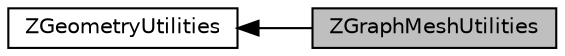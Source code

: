 digraph "ZGraphMeshUtilities"
{
  edge [fontname="Helvetica",fontsize="10",labelfontname="Helvetica",labelfontsize="10"];
  node [fontname="Helvetica",fontsize="10",shape=box];
  rankdir=LR;
  Node0 [label="ZGraphMeshUtilities",height=0.2,width=0.4,color="black", fillcolor="grey75", style="filled", fontcolor="black",tooltip="Collection of utility methods common for meshes and graphs."];
  Node1 [label="ZGeometryUtilities",height=0.2,width=0.4,color="black", fillcolor="white", style="filled",URL="$group__z_geometry_utilities.html",tooltip="Collection of utility methods for graphs, meshes and fields."];
  Node1->Node0 [shape=plaintext, dir="back", style="solid"];
}
